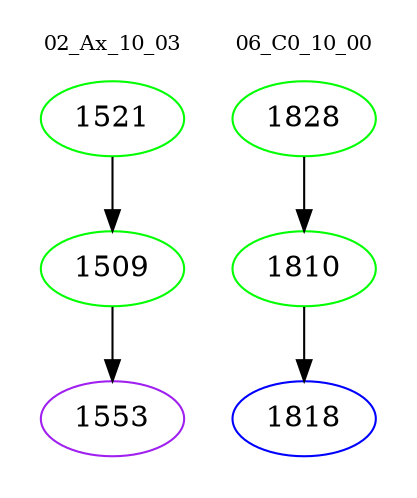 digraph{
subgraph cluster_0 {
color = white
label = "02_Ax_10_03";
fontsize=10;
T0_1521 [label="1521", color="green"]
T0_1521 -> T0_1509 [color="black"]
T0_1509 [label="1509", color="green"]
T0_1509 -> T0_1553 [color="black"]
T0_1553 [label="1553", color="purple"]
}
subgraph cluster_1 {
color = white
label = "06_C0_10_00";
fontsize=10;
T1_1828 [label="1828", color="green"]
T1_1828 -> T1_1810 [color="black"]
T1_1810 [label="1810", color="green"]
T1_1810 -> T1_1818 [color="black"]
T1_1818 [label="1818", color="blue"]
}
}
